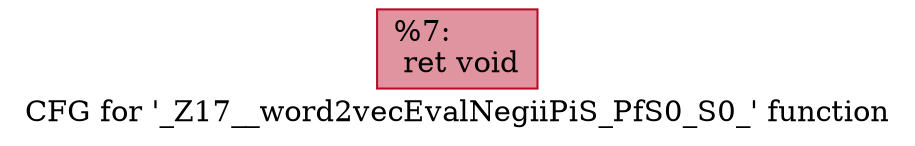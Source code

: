 digraph "CFG for '_Z17__word2vecEvalNegiiPiS_PfS0_S0_' function" {
	label="CFG for '_Z17__word2vecEvalNegiiPiS_PfS0_S0_' function";

	Node0x587aa40 [shape=record,color="#b70d28ff", style=filled, fillcolor="#b70d2870",label="{%7:\l  ret void\l}"];
}

